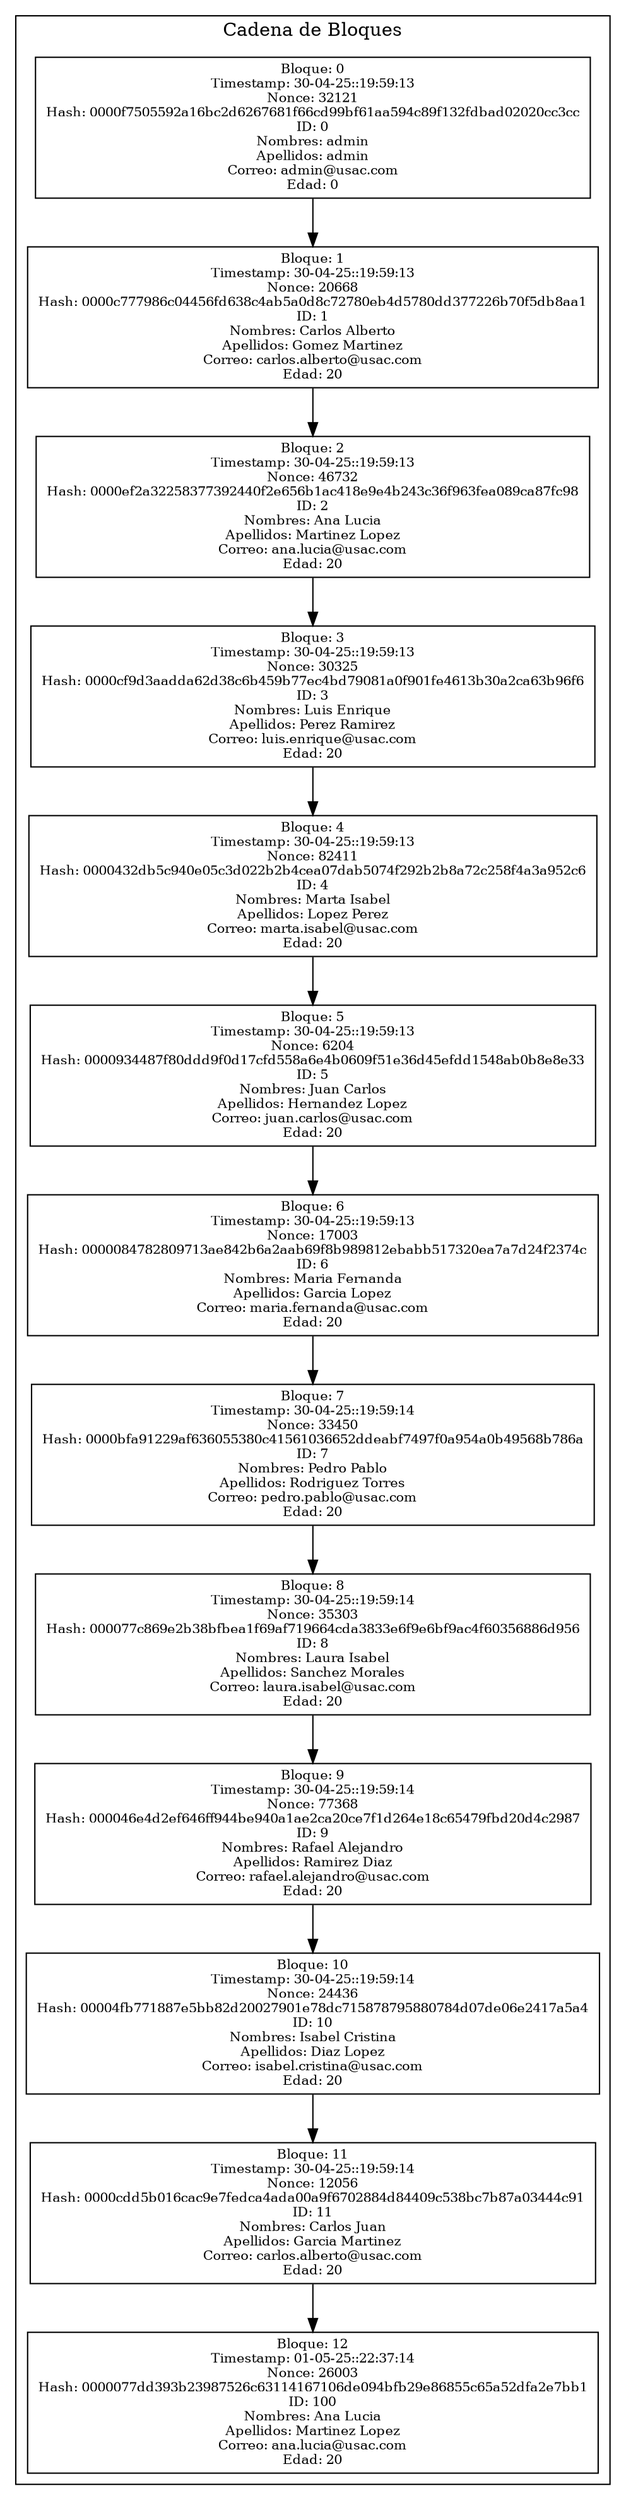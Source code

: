 digraph G {
node [shape=record, fontsize=10];
  graph [rankdir=TB];
  subgraph cluster_0 {
    label="Cadena de Bloques";
0 [label="Bloque: 0\nTimestamp: 30-04-25::19:59:13\nNonce: 32121\nHash: 0000f7505592a16bc2d6267681f66cd99bf61aa594c89f132fdbad02020cc3cc\nID: 0\nNombres: admin\nApellidos: admin\nCorreo: admin@usac.com\nEdad: 0"];
1 [label="Bloque: 1\nTimestamp: 30-04-25::19:59:13\nNonce: 20668\nHash: 0000c777986c04456fd638c4ab5a0d8c72780eb4d5780dd377226b70f5db8aa1\nID: 1\nNombres: Carlos Alberto\nApellidos: Gomez Martinez\nCorreo: carlos.alberto@usac.com\nEdad: 20"];
0 -> 1;
2 [label="Bloque: 2\nTimestamp: 30-04-25::19:59:13\nNonce: 46732\nHash: 0000ef2a32258377392440f2e656b1ac418e9e4b243c36f963fea089ca87fc98\nID: 2\nNombres: Ana Lucia\nApellidos: Martinez Lopez\nCorreo: ana.lucia@usac.com\nEdad: 20"];
1 -> 2;
3 [label="Bloque: 3\nTimestamp: 30-04-25::19:59:13\nNonce: 30325\nHash: 0000cf9d3aadda62d38c6b459b77ec4bd79081a0f901fe4613b30a2ca63b96f6\nID: 3\nNombres: Luis Enrique\nApellidos: Perez Ramirez\nCorreo: luis.enrique@usac.com\nEdad: 20"];
2 -> 3;
4 [label="Bloque: 4\nTimestamp: 30-04-25::19:59:13\nNonce: 82411\nHash: 0000432db5c940e05c3d022b2b4cea07dab5074f292b2b8a72c258f4a3a952c6\nID: 4\nNombres: Marta Isabel\nApellidos: Lopez Perez\nCorreo: marta.isabel@usac.com\nEdad: 20"];
3 -> 4;
5 [label="Bloque: 5\nTimestamp: 30-04-25::19:59:13\nNonce: 6204\nHash: 0000934487f80ddd9f0d17cfd558a6e4b0609f51e36d45efdd1548ab0b8e8e33\nID: 5\nNombres: Juan Carlos\nApellidos: Hernandez Lopez\nCorreo: juan.carlos@usac.com\nEdad: 20"];
4 -> 5;
6 [label="Bloque: 6\nTimestamp: 30-04-25::19:59:13\nNonce: 17003\nHash: 0000084782809713ae842b6a2aab69f8b989812ebabb517320ea7a7d24f2374c\nID: 6\nNombres: Maria Fernanda\nApellidos: Garcia Lopez\nCorreo: maria.fernanda@usac.com\nEdad: 20"];
5 -> 6;
7 [label="Bloque: 7\nTimestamp: 30-04-25::19:59:14\nNonce: 33450\nHash: 0000bfa91229af636055380c41561036652ddeabf7497f0a954a0b49568b786a\nID: 7\nNombres: Pedro Pablo\nApellidos: Rodriguez Torres\nCorreo: pedro.pablo@usac.com\nEdad: 20"];
6 -> 7;
8 [label="Bloque: 8\nTimestamp: 30-04-25::19:59:14\nNonce: 35303\nHash: 000077c869e2b38bfbea1f69af719664cda3833e6f9e6bf9ac4f60356886d956\nID: 8\nNombres: Laura Isabel\nApellidos: Sanchez Morales\nCorreo: laura.isabel@usac.com\nEdad: 20"];
7 -> 8;
9 [label="Bloque: 9\nTimestamp: 30-04-25::19:59:14\nNonce: 77368\nHash: 000046e4d2ef646ff944be940a1ae2ca20ce7f1d264e18c65479fbd20d4c2987\nID: 9\nNombres: Rafael Alejandro\nApellidos: Ramirez Diaz\nCorreo: rafael.alejandro@usac.com\nEdad: 20"];
8 -> 9;
10 [label="Bloque: 10\nTimestamp: 30-04-25::19:59:14\nNonce: 24436\nHash: 00004fb771887e5bb82d20027901e78dc715878795880784d07de06e2417a5a4\nID: 10\nNombres: Isabel Cristina\nApellidos: Diaz Lopez\nCorreo: isabel.cristina@usac.com\nEdad: 20"];
9 -> 10;
11 [label="Bloque: 11\nTimestamp: 30-04-25::19:59:14\nNonce: 12056\nHash: 0000cdd5b016cac9e7fedca4ada00a9f6702884d84409c538bc7b87a03444c91\nID: 11\nNombres: Carlos Juan\nApellidos: Garcia Martinez\nCorreo: carlos.alberto@usac.com\nEdad: 20"];
10 -> 11;
12 [label="Bloque: 12\nTimestamp: 01-05-25::22:37:14\nNonce: 26003\nHash: 0000077dd393b23987526c63114167106de094bfb29e86855c65a52dfa2e7bb1\nID: 100\nNombres: Ana Lucia\nApellidos: Martinez Lopez\nCorreo: ana.lucia@usac.com\nEdad: 20"];
11 -> 12;
}
}

